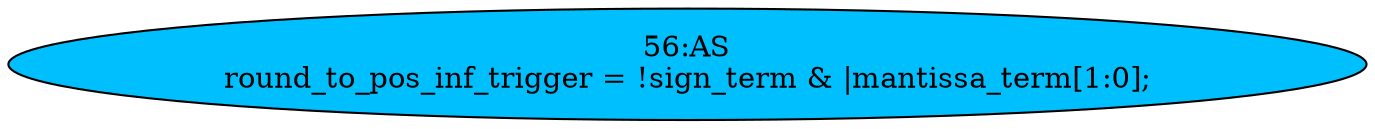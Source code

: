 strict digraph "" {
	node [label="\N"];
	"56:AS"	 [ast="<pyverilog.vparser.ast.Assign object at 0x7f0fff8c8ed0>",
		def_var="['round_to_pos_inf_trigger']",
		fillcolor=deepskyblue,
		label="56:AS
round_to_pos_inf_trigger = !sign_term & |mantissa_term[1:0];",
		statements="[]",
		style=filled,
		typ=Assign,
		use_var="['sign_term', 'mantissa_term']"];
}
